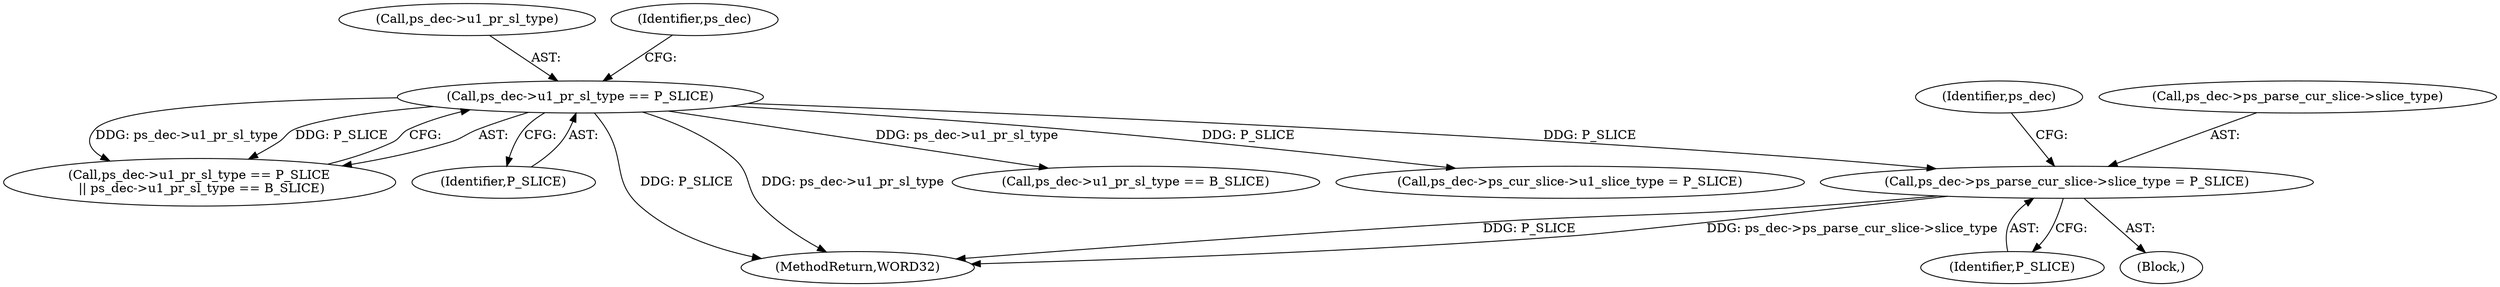digraph "0_Android_9a00f562a612d56e7b2b989d168647db900ba6cf@pointer" {
"1000991" [label="(Call,ps_dec->ps_parse_cur_slice->slice_type = P_SLICE)"];
"1000672" [label="(Call,ps_dec->u1_pr_sl_type == P_SLICE)"];
"1000984" [label="(Call,ps_dec->ps_cur_slice->u1_slice_type = P_SLICE)"];
"1000138" [label="(Block,)"];
"1000671" [label="(Call,ps_dec->u1_pr_sl_type == P_SLICE\n || ps_dec->u1_pr_sl_type == B_SLICE)"];
"1000997" [label="(Identifier,P_SLICE)"];
"1000676" [label="(Identifier,P_SLICE)"];
"1000673" [label="(Call,ps_dec->u1_pr_sl_type)"];
"1000991" [label="(Call,ps_dec->ps_parse_cur_slice->slice_type = P_SLICE)"];
"1000679" [label="(Identifier,ps_dec)"];
"1001000" [label="(Identifier,ps_dec)"];
"1001450" [label="(MethodReturn,WORD32)"];
"1000672" [label="(Call,ps_dec->u1_pr_sl_type == P_SLICE)"];
"1000677" [label="(Call,ps_dec->u1_pr_sl_type == B_SLICE)"];
"1000992" [label="(Call,ps_dec->ps_parse_cur_slice->slice_type)"];
"1000991" -> "1000138"  [label="AST: "];
"1000991" -> "1000997"  [label="CFG: "];
"1000992" -> "1000991"  [label="AST: "];
"1000997" -> "1000991"  [label="AST: "];
"1001000" -> "1000991"  [label="CFG: "];
"1000991" -> "1001450"  [label="DDG: P_SLICE"];
"1000991" -> "1001450"  [label="DDG: ps_dec->ps_parse_cur_slice->slice_type"];
"1000672" -> "1000991"  [label="DDG: P_SLICE"];
"1000672" -> "1000671"  [label="AST: "];
"1000672" -> "1000676"  [label="CFG: "];
"1000673" -> "1000672"  [label="AST: "];
"1000676" -> "1000672"  [label="AST: "];
"1000679" -> "1000672"  [label="CFG: "];
"1000671" -> "1000672"  [label="CFG: "];
"1000672" -> "1001450"  [label="DDG: P_SLICE"];
"1000672" -> "1001450"  [label="DDG: ps_dec->u1_pr_sl_type"];
"1000672" -> "1000671"  [label="DDG: ps_dec->u1_pr_sl_type"];
"1000672" -> "1000671"  [label="DDG: P_SLICE"];
"1000672" -> "1000677"  [label="DDG: ps_dec->u1_pr_sl_type"];
"1000672" -> "1000984"  [label="DDG: P_SLICE"];
}
